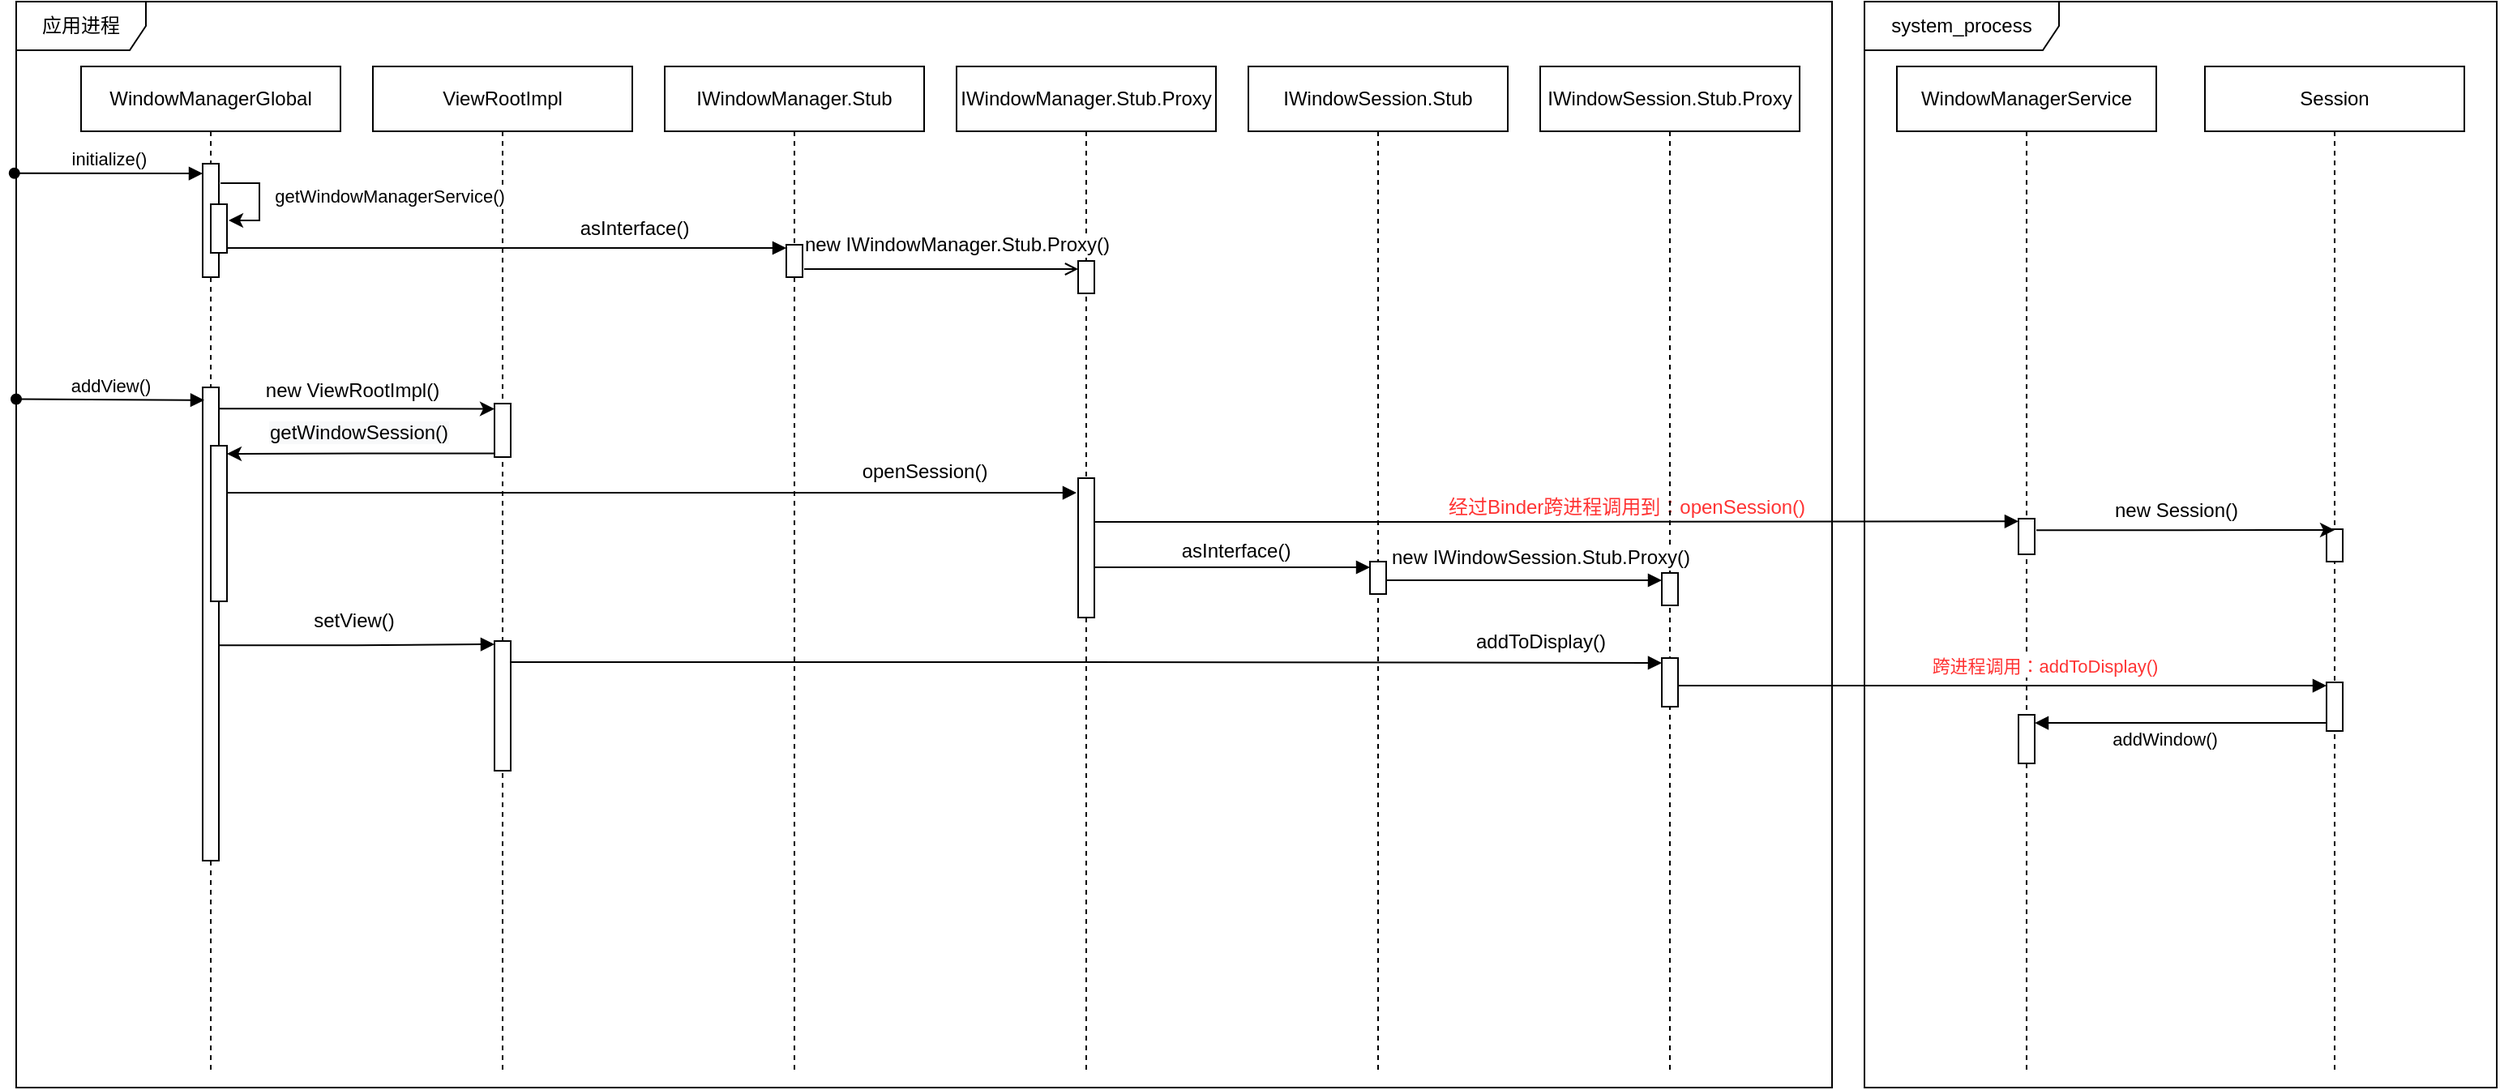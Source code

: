 <mxfile pages="1" version="11.2.9" type="github"><diagram id="CBCWb_TD3hn89ZqpJ9yw" name="第 1 页"><mxGraphModel dx="3066" dy="780" grid="1" gridSize="10" guides="1" tooltips="1" connect="1" arrows="1" fold="1" page="1" pageScale="1" pageWidth="827" pageHeight="1169" math="0" shadow="0"><root><mxCell id="0"/><mxCell id="1" parent="0"/><mxCell id="Rzt73hQyQ2RwYdlpdmVi-56" value="system_process" style="shape=umlFrame;whiteSpace=wrap;html=1;width=120;height=30;" parent="1" vertex="1"><mxGeometry x="60" width="390" height="670" as="geometry"/></mxCell><mxCell id="Rzt73hQyQ2RwYdlpdmVi-47" value="应用进程" style="shape=umlFrame;whiteSpace=wrap;html=1;width=80;height=30;" parent="1" vertex="1"><mxGeometry x="-1080" width="1120" height="670" as="geometry"/></mxCell><mxCell id="Rzt73hQyQ2RwYdlpdmVi-3" value="WindowManagerGlobal" style="shape=umlLifeline;perimeter=lifelinePerimeter;whiteSpace=wrap;html=1;container=1;collapsible=0;recursiveResize=0;outlineConnect=0;" parent="1" vertex="1"><mxGeometry x="-1040" y="40" width="160" height="620" as="geometry"/></mxCell><mxCell id="Rzt73hQyQ2RwYdlpdmVi-4" value="" style="html=1;points=[];perimeter=orthogonalPerimeter;" parent="Rzt73hQyQ2RwYdlpdmVi-3" vertex="1"><mxGeometry x="75" y="198" width="10" height="292" as="geometry"/></mxCell><mxCell id="Rzt73hQyQ2RwYdlpdmVi-13" value="" style="html=1;points=[];perimeter=orthogonalPerimeter;" parent="Rzt73hQyQ2RwYdlpdmVi-3" vertex="1"><mxGeometry x="80" y="234" width="10" height="96" as="geometry"/></mxCell><mxCell id="Rzt73hQyQ2RwYdlpdmVi-31" value="" style="html=1;points=[];perimeter=orthogonalPerimeter;" parent="Rzt73hQyQ2RwYdlpdmVi-3" vertex="1"><mxGeometry x="75" y="60" width="10" height="70" as="geometry"/></mxCell><mxCell id="Rzt73hQyQ2RwYdlpdmVi-6" value="addView()" style="html=1;verticalAlign=bottom;endArrow=block;entryX=0.1;entryY=0.027;entryDx=0;entryDy=0;entryPerimeter=0;startArrow=oval;startFill=1;exitX=0;exitY=0.366;exitDx=0;exitDy=0;exitPerimeter=0;" parent="1" source="Rzt73hQyQ2RwYdlpdmVi-47" target="Rzt73hQyQ2RwYdlpdmVi-4" edge="1"><mxGeometry width="80" relative="1" as="geometry"><mxPoint x="-1036" y="259" as="sourcePoint"/><mxPoint x="-965" y="237.5" as="targetPoint"/></mxGeometry></mxCell><mxCell id="Rzt73hQyQ2RwYdlpdmVi-7" value="ViewRootImpl" style="shape=umlLifeline;perimeter=lifelinePerimeter;whiteSpace=wrap;html=1;container=1;collapsible=0;recursiveResize=0;outlineConnect=0;" parent="1" vertex="1"><mxGeometry x="-860" y="40" width="160" height="620" as="geometry"/></mxCell><mxCell id="Rzt73hQyQ2RwYdlpdmVi-8" value="" style="html=1;points=[];perimeter=orthogonalPerimeter;" parent="Rzt73hQyQ2RwYdlpdmVi-7" vertex="1"><mxGeometry x="75" y="208" width="10" height="33" as="geometry"/></mxCell><mxCell id="Rzt73hQyQ2RwYdlpdmVi-86" value="" style="html=1;points=[];perimeter=orthogonalPerimeter;" parent="Rzt73hQyQ2RwYdlpdmVi-7" vertex="1"><mxGeometry x="75" y="354.5" width="10" height="80" as="geometry"/></mxCell><mxCell id="Rzt73hQyQ2RwYdlpdmVi-9" style="edgeStyle=orthogonalEdgeStyle;rounded=0;orthogonalLoop=1;jettySize=auto;html=1;entryX=0;entryY=0.1;entryDx=0;entryDy=0;entryPerimeter=0;exitX=1;exitY=0.045;exitDx=0;exitDy=0;exitPerimeter=0;" parent="1" target="Rzt73hQyQ2RwYdlpdmVi-8" edge="1" source="Rzt73hQyQ2RwYdlpdmVi-4"><mxGeometry relative="1" as="geometry"><mxPoint x="-941" y="265" as="sourcePoint"/></mxGeometry></mxCell><mxCell id="Rzt73hQyQ2RwYdlpdmVi-10" value="new ViewRootImpl()" style="text;html=1;resizable=0;points=[];align=center;verticalAlign=middle;labelBackgroundColor=#ffffff;" parent="Rzt73hQyQ2RwYdlpdmVi-9" vertex="1" connectable="0"><mxGeometry x="0.245" y="4" relative="1" as="geometry"><mxPoint x="-24" y="-8" as="offset"/></mxGeometry></mxCell><mxCell id="Rzt73hQyQ2RwYdlpdmVi-12" style="edgeStyle=orthogonalEdgeStyle;rounded=0;orthogonalLoop=1;jettySize=auto;html=1;entryX=1;entryY=0.052;entryDx=0;entryDy=0;entryPerimeter=0;exitX=0;exitY=0.933;exitDx=0;exitDy=0;exitPerimeter=0;" parent="1" source="Rzt73hQyQ2RwYdlpdmVi-8" target="Rzt73hQyQ2RwYdlpdmVi-13" edge="1"><mxGeometry relative="1" as="geometry"><mxPoint x="-950" y="267.5" as="targetPoint"/><mxPoint x="-767" y="279.5" as="sourcePoint"/></mxGeometry></mxCell><mxCell id="Rzt73hQyQ2RwYdlpdmVi-59" value="&lt;span style=&quot;text-align: left ; background-color: rgb(248 , 249 , 250)&quot;&gt;getWindowSession()&lt;/span&gt;" style="text;html=1;resizable=0;points=[];align=center;verticalAlign=middle;labelBackgroundColor=#ffffff;" parent="Rzt73hQyQ2RwYdlpdmVi-12" vertex="1" connectable="0"><mxGeometry x="0.189" relative="1" as="geometry"><mxPoint x="14" y="-13.5" as="offset"/></mxGeometry></mxCell><mxCell id="Rzt73hQyQ2RwYdlpdmVi-32" value="initialize()" style="html=1;verticalAlign=bottom;endArrow=block;startArrow=oval;startFill=1;entryX=0;entryY=0.086;entryDx=0;entryDy=0;entryPerimeter=0;exitX=-0.001;exitY=0.158;exitDx=0;exitDy=0;exitPerimeter=0;" parent="1" source="Rzt73hQyQ2RwYdlpdmVi-47" target="Rzt73hQyQ2RwYdlpdmVi-31" edge="1"><mxGeometry width="80" relative="1" as="geometry"><mxPoint x="-1045" y="100" as="sourcePoint"/><mxPoint x="-965" y="100" as="targetPoint"/></mxGeometry></mxCell><mxCell id="Rzt73hQyQ2RwYdlpdmVi-102" style="edgeStyle=orthogonalEdgeStyle;rounded=0;orthogonalLoop=1;jettySize=auto;html=1;entryX=0;entryY=0.1;entryDx=0;entryDy=0;entryPerimeter=0;startArrow=none;startFill=0;endArrow=block;endFill=1;fontColor=#FF3333;exitX=1;exitY=0.9;exitDx=0;exitDy=0;exitPerimeter=0;" parent="1" source="Rzt73hQyQ2RwYdlpdmVi-35" target="Rzt73hQyQ2RwYdlpdmVi-39" edge="1"><mxGeometry relative="1" as="geometry"/></mxCell><mxCell id="Rzt73hQyQ2RwYdlpdmVi-104" value="asInterface()" style="text;html=1;resizable=0;points=[];align=center;verticalAlign=middle;labelBackgroundColor=#ffffff;fontColor=#000000;" parent="Rzt73hQyQ2RwYdlpdmVi-102" vertex="1" connectable="0"><mxGeometry x="-0.227" relative="1" as="geometry"><mxPoint x="117" y="-12" as="offset"/></mxGeometry></mxCell><mxCell id="Rzt73hQyQ2RwYdlpdmVi-35" value="" style="html=1;points=[];perimeter=orthogonalPerimeter;" parent="1" vertex="1"><mxGeometry x="-960" y="125" width="10" height="30" as="geometry"/></mxCell><mxCell id="Rzt73hQyQ2RwYdlpdmVi-37" value="&lt;span style=&quot;text-align: left&quot;&gt;getWindowManagerService()&lt;/span&gt;" style="edgeStyle=orthogonalEdgeStyle;rounded=0;orthogonalLoop=1;jettySize=auto;html=1;exitX=1.1;exitY=0.171;exitDx=0;exitDy=0;exitPerimeter=0;" parent="1" source="Rzt73hQyQ2RwYdlpdmVi-31" edge="1"><mxGeometry x="-0.273" y="-80" relative="1" as="geometry"><mxPoint x="-949" y="135" as="targetPoint"/><Array as="points"><mxPoint x="-930" y="112"/><mxPoint x="-930" y="135"/></Array><mxPoint x="160" y="8" as="offset"/></mxGeometry></mxCell><mxCell id="Rzt73hQyQ2RwYdlpdmVi-38" value="IWindowManager.Stub" style="shape=umlLifeline;perimeter=lifelinePerimeter;whiteSpace=wrap;html=1;container=1;collapsible=0;recursiveResize=0;outlineConnect=0;" parent="1" vertex="1"><mxGeometry x="-680" y="40" width="160" height="620" as="geometry"/></mxCell><mxCell id="Rzt73hQyQ2RwYdlpdmVi-39" value="" style="html=1;points=[];perimeter=orthogonalPerimeter;" parent="Rzt73hQyQ2RwYdlpdmVi-38" vertex="1"><mxGeometry x="75" y="110" width="10" height="20" as="geometry"/></mxCell><mxCell id="Rzt73hQyQ2RwYdlpdmVi-42" value="WindowManagerService" style="shape=umlLifeline;perimeter=lifelinePerimeter;whiteSpace=wrap;html=1;container=1;collapsible=0;recursiveResize=0;outlineConnect=0;" parent="1" vertex="1"><mxGeometry x="80" y="40" width="160" height="620" as="geometry"/></mxCell><mxCell id="Rzt73hQyQ2RwYdlpdmVi-43" value="" style="html=1;points=[];perimeter=orthogonalPerimeter;" parent="Rzt73hQyQ2RwYdlpdmVi-42" vertex="1"><mxGeometry x="75" y="279" width="10" height="22" as="geometry"/></mxCell><mxCell id="Rzt73hQyQ2RwYdlpdmVi-99" value="" style="html=1;points=[];perimeter=orthogonalPerimeter;" parent="Rzt73hQyQ2RwYdlpdmVi-42" vertex="1"><mxGeometry x="75" y="400" width="10" height="30" as="geometry"/></mxCell><mxCell id="Rzt73hQyQ2RwYdlpdmVi-44" style="edgeStyle=orthogonalEdgeStyle;rounded=0;orthogonalLoop=1;jettySize=auto;html=1;entryX=-0.1;entryY=0.105;entryDx=0;entryDy=0;entryPerimeter=0;endArrow=block;endFill=1;exitX=1;exitY=0.302;exitDx=0;exitDy=0;exitPerimeter=0;" parent="1" target="Rzt73hQyQ2RwYdlpdmVi-71" edge="1" source="Rzt73hQyQ2RwYdlpdmVi-13"><mxGeometry relative="1" as="geometry"><mxPoint x="-936" y="317" as="sourcePoint"/><mxPoint x="-357" y="301.5" as="targetPoint"/></mxGeometry></mxCell><mxCell id="Rzt73hQyQ2RwYdlpdmVi-58" value="openSession()" style="text;html=1;resizable=0;points=[];align=center;verticalAlign=middle;labelBackgroundColor=#ffffff;" parent="Rzt73hQyQ2RwYdlpdmVi-44" vertex="1" connectable="0"><mxGeometry x="-0.278" relative="1" as="geometry"><mxPoint x="241" y="-13" as="offset"/></mxGeometry></mxCell><mxCell id="Rzt73hQyQ2RwYdlpdmVi-52" value="Session" style="shape=umlLifeline;perimeter=lifelinePerimeter;whiteSpace=wrap;html=1;container=1;collapsible=0;recursiveResize=0;outlineConnect=0;size=40;" parent="1" vertex="1"><mxGeometry x="270" y="40" width="160" height="620" as="geometry"/></mxCell><mxCell id="Rzt73hQyQ2RwYdlpdmVi-53" value="" style="html=1;points=[];perimeter=orthogonalPerimeter;" parent="Rzt73hQyQ2RwYdlpdmVi-52" vertex="1"><mxGeometry x="75" y="285.5" width="10" height="20" as="geometry"/></mxCell><mxCell id="Rzt73hQyQ2RwYdlpdmVi-97" value="" style="html=1;points=[];perimeter=orthogonalPerimeter;" parent="Rzt73hQyQ2RwYdlpdmVi-52" vertex="1"><mxGeometry x="75" y="380" width="10" height="30" as="geometry"/></mxCell><mxCell id="Rzt73hQyQ2RwYdlpdmVi-54" value="" style="edgeStyle=orthogonalEdgeStyle;rounded=0;orthogonalLoop=1;jettySize=auto;startArrow=none;startFill=0;exitX=1.1;exitY=0.324;exitDx=0;exitDy=0;exitPerimeter=0;html=1;" parent="1" source="Rzt73hQyQ2RwYdlpdmVi-43" edge="1"><mxGeometry relative="1" as="geometry"><mxPoint x="350" y="326" as="targetPoint"/></mxGeometry></mxCell><mxCell id="Rzt73hQyQ2RwYdlpdmVi-57" value="new Session()" style="text;html=1;resizable=0;points=[];align=center;verticalAlign=middle;labelBackgroundColor=#ffffff;" parent="Rzt73hQyQ2RwYdlpdmVi-54" vertex="1" connectable="0"><mxGeometry x="-0.2" y="-2" relative="1" as="geometry"><mxPoint x="12" y="-14" as="offset"/></mxGeometry></mxCell><mxCell id="Rzt73hQyQ2RwYdlpdmVi-67" value="IWindowManager.Stub.Proxy" style="shape=umlLifeline;perimeter=lifelinePerimeter;whiteSpace=wrap;html=1;container=1;collapsible=0;recursiveResize=0;outlineConnect=0;" parent="1" vertex="1"><mxGeometry x="-500" y="40" width="160" height="620" as="geometry"/></mxCell><mxCell id="Rzt73hQyQ2RwYdlpdmVi-68" value="" style="html=1;points=[];perimeter=orthogonalPerimeter;" parent="Rzt73hQyQ2RwYdlpdmVi-67" vertex="1"><mxGeometry x="75" y="120" width="10" height="20" as="geometry"/></mxCell><mxCell id="Rzt73hQyQ2RwYdlpdmVi-71" value="" style="html=1;points=[];perimeter=orthogonalPerimeter;" parent="Rzt73hQyQ2RwYdlpdmVi-67" vertex="1"><mxGeometry x="75" y="254" width="10" height="86" as="geometry"/></mxCell><mxCell id="Rzt73hQyQ2RwYdlpdmVi-69" style="edgeStyle=orthogonalEdgeStyle;rounded=0;orthogonalLoop=1;jettySize=auto;html=1;entryX=0;entryY=0.25;entryDx=0;entryDy=0;entryPerimeter=0;startArrow=none;startFill=0;endArrow=open;endFill=0;exitX=1.1;exitY=0.75;exitDx=0;exitDy=0;exitPerimeter=0;" parent="1" source="Rzt73hQyQ2RwYdlpdmVi-39" target="Rzt73hQyQ2RwYdlpdmVi-68" edge="1"><mxGeometry relative="1" as="geometry"/></mxCell><mxCell id="Rzt73hQyQ2RwYdlpdmVi-70" value="new IWindowManager.Stub.Proxy()" style="text;html=1;resizable=0;points=[];align=center;verticalAlign=middle;labelBackgroundColor=#ffffff;" parent="Rzt73hQyQ2RwYdlpdmVi-69" vertex="1" connectable="0"><mxGeometry x="-0.217" y="-3" relative="1" as="geometry"><mxPoint x="28" y="-18" as="offset"/></mxGeometry></mxCell><mxCell id="Rzt73hQyQ2RwYdlpdmVi-76" value="IWindowSession.Stub" style="shape=umlLifeline;perimeter=lifelinePerimeter;whiteSpace=wrap;html=1;container=1;collapsible=0;recursiveResize=0;outlineConnect=0;" parent="1" vertex="1"><mxGeometry x="-320" y="40" width="160" height="620" as="geometry"/></mxCell><mxCell id="Rzt73hQyQ2RwYdlpdmVi-77" value="" style="html=1;points=[];perimeter=orthogonalPerimeter;" parent="Rzt73hQyQ2RwYdlpdmVi-76" vertex="1"><mxGeometry x="75" y="305.5" width="10" height="20" as="geometry"/></mxCell><mxCell id="Rzt73hQyQ2RwYdlpdmVi-78" style="edgeStyle=orthogonalEdgeStyle;rounded=0;orthogonalLoop=1;jettySize=auto;html=1;entryX=0;entryY=0.074;entryDx=0;entryDy=0;entryPerimeter=0;startArrow=none;startFill=0;endArrow=block;endFill=1;exitX=1;exitY=0.314;exitDx=0;exitDy=0;exitPerimeter=0;" parent="1" source="Rzt73hQyQ2RwYdlpdmVi-71" target="Rzt73hQyQ2RwYdlpdmVi-43" edge="1"><mxGeometry relative="1" as="geometry"/></mxCell><mxCell id="Rzt73hQyQ2RwYdlpdmVi-79" value="&lt;font color=&quot;#ff3333&quot;&gt;经过Binder跨进程调用到：openSession()&lt;/font&gt;" style="text;html=1;resizable=0;points=[];align=center;verticalAlign=middle;labelBackgroundColor=#ffffff;" parent="Rzt73hQyQ2RwYdlpdmVi-78" vertex="1" connectable="0"><mxGeometry x="-0.126" relative="1" as="geometry"><mxPoint x="78" y="-9.5" as="offset"/></mxGeometry></mxCell><mxCell id="Rzt73hQyQ2RwYdlpdmVi-83" style="edgeStyle=orthogonalEdgeStyle;rounded=0;orthogonalLoop=1;jettySize=auto;html=1;entryX=0;entryY=0.175;entryDx=0;entryDy=0;entryPerimeter=0;startArrow=none;startFill=0;endArrow=block;endFill=1;exitX=1;exitY=0.64;exitDx=0;exitDy=0;exitPerimeter=0;" parent="1" source="Rzt73hQyQ2RwYdlpdmVi-71" target="Rzt73hQyQ2RwYdlpdmVi-77" edge="1"><mxGeometry relative="1" as="geometry"/></mxCell><mxCell id="Rzt73hQyQ2RwYdlpdmVi-84" value="asInterface()" style="text;html=1;resizable=0;points=[];align=center;verticalAlign=middle;labelBackgroundColor=#ffffff;" parent="Rzt73hQyQ2RwYdlpdmVi-83" vertex="1" connectable="0"><mxGeometry x="-0.149" y="-3" relative="1" as="geometry"><mxPoint x="14" y="-13" as="offset"/></mxGeometry></mxCell><mxCell id="Rzt73hQyQ2RwYdlpdmVi-87" value="" style="edgeStyle=orthogonalEdgeStyle;rounded=0;orthogonalLoop=1;jettySize=auto;html=1;startArrow=none;startFill=0;endArrow=block;endFill=1;exitX=1;exitY=0.545;exitDx=0;exitDy=0;exitPerimeter=0;entryX=0;entryY=0.025;entryDx=0;entryDy=0;entryPerimeter=0;" parent="1" source="Rzt73hQyQ2RwYdlpdmVi-4" target="Rzt73hQyQ2RwYdlpdmVi-86" edge="1"><mxGeometry relative="1" as="geometry"/></mxCell><mxCell id="Rzt73hQyQ2RwYdlpdmVi-88" value="setView()" style="text;html=1;resizable=0;points=[];align=center;verticalAlign=middle;labelBackgroundColor=#ffffff;" parent="Rzt73hQyQ2RwYdlpdmVi-87" vertex="1" connectable="0"><mxGeometry x="-0.053" y="2" relative="1" as="geometry"><mxPoint x="2" y="-13" as="offset"/></mxGeometry></mxCell><mxCell id="Rzt73hQyQ2RwYdlpdmVi-89" value="IWindowSession.Stub.Proxy" style="shape=umlLifeline;perimeter=lifelinePerimeter;whiteSpace=wrap;html=1;container=1;collapsible=0;recursiveResize=0;outlineConnect=0;" parent="1" vertex="1"><mxGeometry x="-140" y="40" width="160" height="620" as="geometry"/></mxCell><mxCell id="Rzt73hQyQ2RwYdlpdmVi-90" value="" style="html=1;points=[];perimeter=orthogonalPerimeter;" parent="Rzt73hQyQ2RwYdlpdmVi-89" vertex="1"><mxGeometry x="75" y="312.5" width="10" height="20" as="geometry"/></mxCell><mxCell id="Rzt73hQyQ2RwYdlpdmVi-94" value="" style="html=1;points=[];perimeter=orthogonalPerimeter;" parent="Rzt73hQyQ2RwYdlpdmVi-89" vertex="1"><mxGeometry x="75" y="365" width="10" height="30" as="geometry"/></mxCell><mxCell id="Rzt73hQyQ2RwYdlpdmVi-91" style="edgeStyle=orthogonalEdgeStyle;rounded=0;orthogonalLoop=1;jettySize=auto;html=1;entryX=0;entryY=0.225;entryDx=0;entryDy=0;entryPerimeter=0;startArrow=none;startFill=0;endArrow=block;endFill=1;exitX=1;exitY=0.575;exitDx=0;exitDy=0;exitPerimeter=0;" parent="1" source="Rzt73hQyQ2RwYdlpdmVi-77" target="Rzt73hQyQ2RwYdlpdmVi-90" edge="1"><mxGeometry relative="1" as="geometry"/></mxCell><mxCell id="Rzt73hQyQ2RwYdlpdmVi-92" value="new IWindowSession.Stub.Proxy()" style="text;html=1;resizable=0;points=[];align=center;verticalAlign=middle;labelBackgroundColor=#ffffff;" parent="Rzt73hQyQ2RwYdlpdmVi-91" vertex="1" connectable="0"><mxGeometry x="0.032" y="1" relative="1" as="geometry"><mxPoint x="7" y="-13" as="offset"/></mxGeometry></mxCell><mxCell id="Rzt73hQyQ2RwYdlpdmVi-95" value="" style="edgeStyle=orthogonalEdgeStyle;rounded=0;orthogonalLoop=1;jettySize=auto;html=1;startArrow=none;startFill=0;endArrow=block;endFill=1;entryX=0;entryY=0.1;entryDx=0;entryDy=0;entryPerimeter=0;exitX=1;exitY=0.163;exitDx=0;exitDy=0;exitPerimeter=0;" parent="1" source="Rzt73hQyQ2RwYdlpdmVi-86" target="Rzt73hQyQ2RwYdlpdmVi-94" edge="1"><mxGeometry relative="1" as="geometry"><mxPoint x="36" y="408" as="targetPoint"/></mxGeometry></mxCell><mxCell id="Rzt73hQyQ2RwYdlpdmVi-96" value="addToDisplay()" style="text;html=1;resizable=0;points=[];align=center;verticalAlign=middle;labelBackgroundColor=#ffffff;" parent="Rzt73hQyQ2RwYdlpdmVi-95" vertex="1" connectable="0"><mxGeometry x="0.053" y="-1" relative="1" as="geometry"><mxPoint x="261" y="-14" as="offset"/></mxGeometry></mxCell><mxCell id="Rzt73hQyQ2RwYdlpdmVi-98" value="跨进程调用：addToDisplay()" style="edgeStyle=orthogonalEdgeStyle;rounded=0;orthogonalLoop=1;jettySize=auto;html=1;startArrow=none;startFill=0;endArrow=block;endFill=1;entryX=0;entryY=0.067;entryDx=0;entryDy=0;entryPerimeter=0;fontColor=#FF3333;exitX=1;exitY=0.567;exitDx=0;exitDy=0;exitPerimeter=0;" parent="1" source="Rzt73hQyQ2RwYdlpdmVi-94" target="Rzt73hQyQ2RwYdlpdmVi-97" edge="1"><mxGeometry x="0.131" y="12" relative="1" as="geometry"><mxPoint as="offset"/></mxGeometry></mxCell><mxCell id="Rzt73hQyQ2RwYdlpdmVi-100" value="&lt;font color=&quot;#000000&quot;&gt;addWindow()&lt;/font&gt;" style="edgeStyle=orthogonalEdgeStyle;rounded=0;orthogonalLoop=1;jettySize=auto;html=1;startArrow=none;startFill=0;endArrow=block;endFill=1;fontColor=#FF3333;exitX=0;exitY=0.833;exitDx=0;exitDy=0;exitPerimeter=0;entryX=1;entryY=0.167;entryDx=0;entryDy=0;entryPerimeter=0;" parent="1" source="Rzt73hQyQ2RwYdlpdmVi-97" target="Rzt73hQyQ2RwYdlpdmVi-99" edge="1"><mxGeometry x="0.11" y="10" relative="1" as="geometry"><mxPoint as="offset"/></mxGeometry></mxCell></root></mxGraphModel></diagram></mxfile>